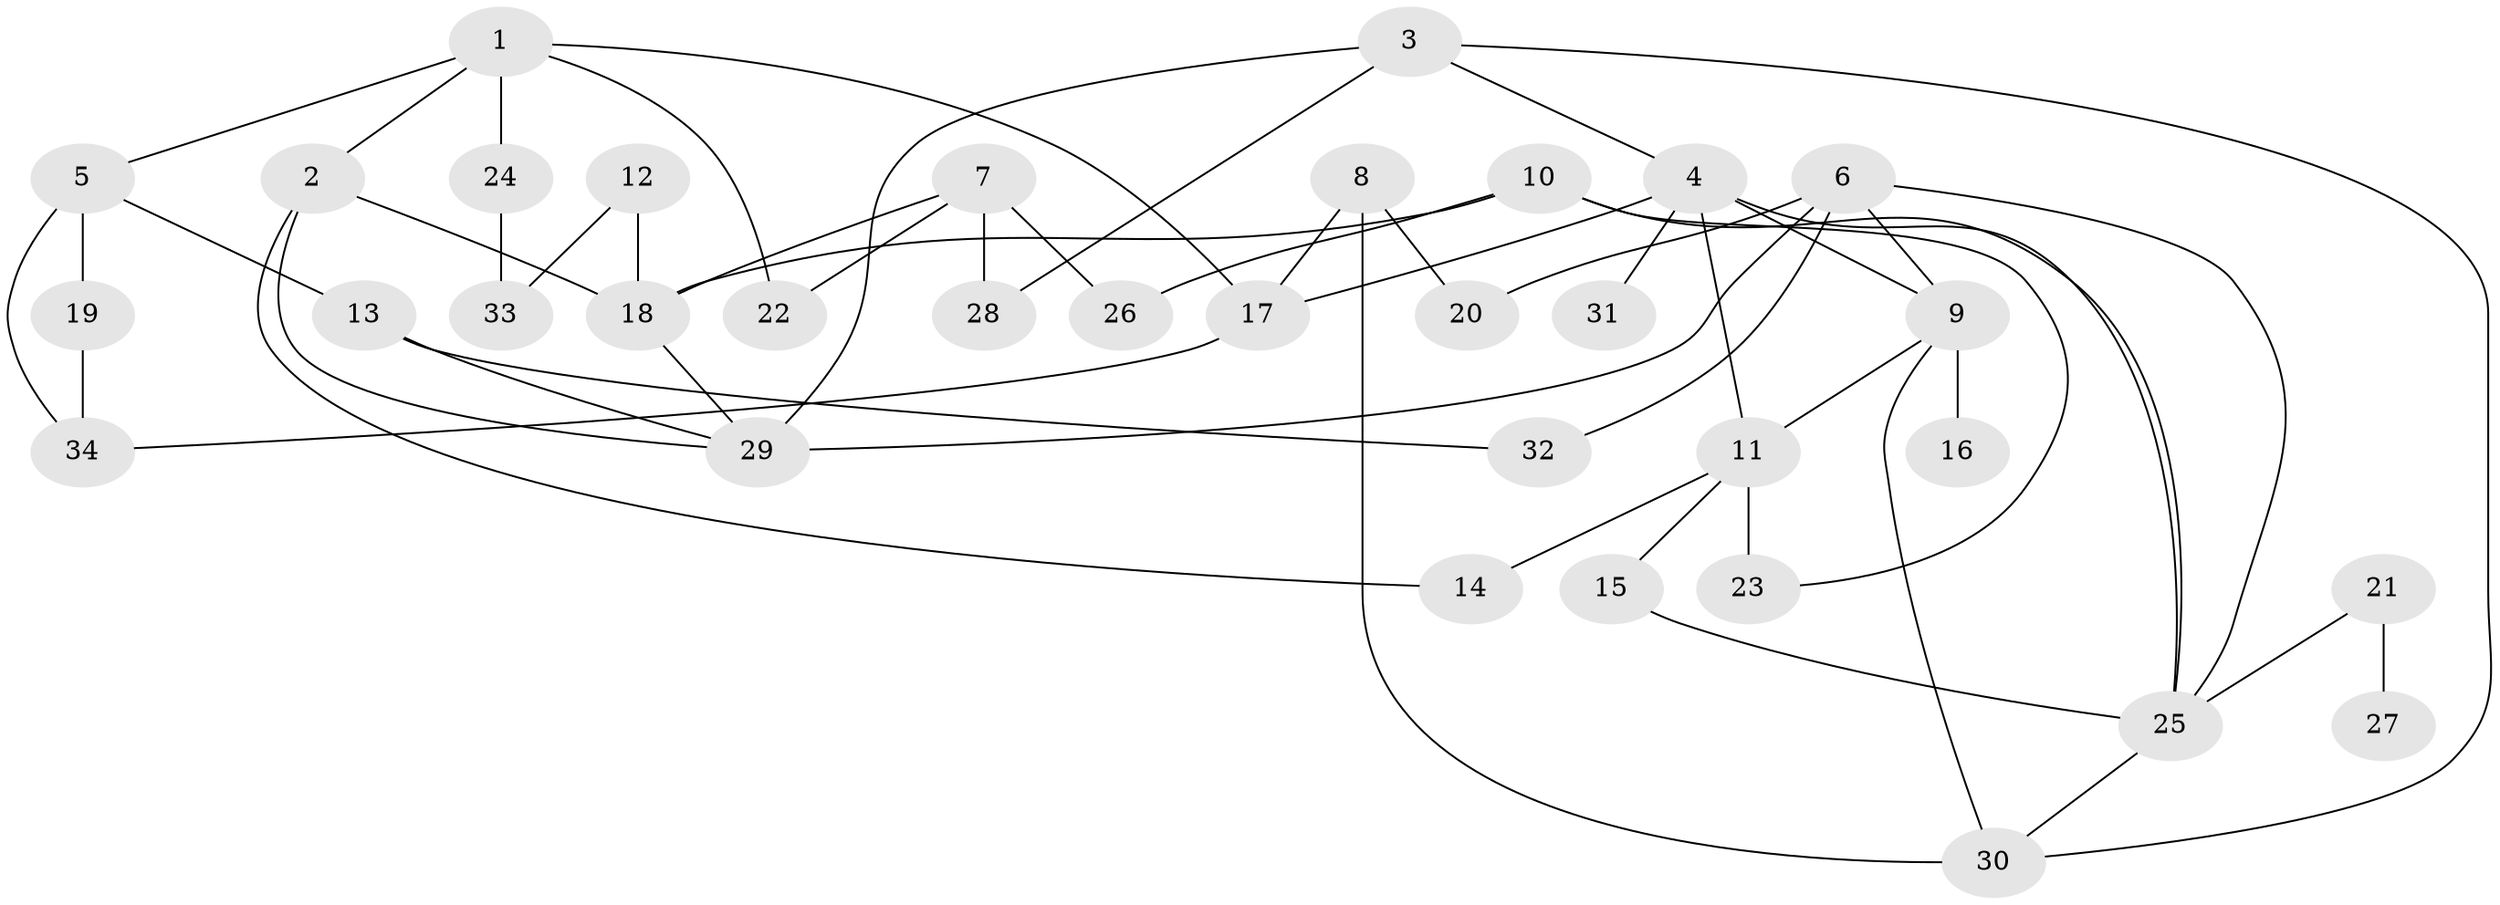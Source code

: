 // original degree distribution, {5: 0.11940298507462686, 3: 0.29850746268656714, 4: 0.07462686567164178, 1: 0.16417910447761194, 7: 0.014925373134328358, 2: 0.3283582089552239}
// Generated by graph-tools (version 1.1) at 2025/01/03/09/25 03:01:02]
// undirected, 34 vertices, 54 edges
graph export_dot {
graph [start="1"]
  node [color=gray90,style=filled];
  1;
  2;
  3;
  4;
  5;
  6;
  7;
  8;
  9;
  10;
  11;
  12;
  13;
  14;
  15;
  16;
  17;
  18;
  19;
  20;
  21;
  22;
  23;
  24;
  25;
  26;
  27;
  28;
  29;
  30;
  31;
  32;
  33;
  34;
  1 -- 2 [weight=1.0];
  1 -- 5 [weight=1.0];
  1 -- 17 [weight=1.0];
  1 -- 22 [weight=1.0];
  1 -- 24 [weight=1.0];
  2 -- 14 [weight=1.0];
  2 -- 18 [weight=1.0];
  2 -- 29 [weight=1.0];
  3 -- 4 [weight=1.0];
  3 -- 28 [weight=1.0];
  3 -- 29 [weight=1.0];
  3 -- 30 [weight=1.0];
  4 -- 9 [weight=1.0];
  4 -- 11 [weight=1.0];
  4 -- 17 [weight=1.0];
  4 -- 25 [weight=1.0];
  4 -- 31 [weight=1.0];
  5 -- 13 [weight=1.0];
  5 -- 19 [weight=1.0];
  5 -- 34 [weight=2.0];
  6 -- 9 [weight=1.0];
  6 -- 20 [weight=1.0];
  6 -- 25 [weight=1.0];
  6 -- 29 [weight=2.0];
  6 -- 32 [weight=1.0];
  7 -- 18 [weight=2.0];
  7 -- 22 [weight=1.0];
  7 -- 26 [weight=1.0];
  7 -- 28 [weight=1.0];
  8 -- 17 [weight=1.0];
  8 -- 20 [weight=1.0];
  8 -- 30 [weight=1.0];
  9 -- 11 [weight=1.0];
  9 -- 16 [weight=1.0];
  9 -- 30 [weight=1.0];
  10 -- 18 [weight=1.0];
  10 -- 23 [weight=1.0];
  10 -- 25 [weight=1.0];
  10 -- 26 [weight=1.0];
  11 -- 14 [weight=1.0];
  11 -- 15 [weight=1.0];
  11 -- 23 [weight=1.0];
  12 -- 18 [weight=1.0];
  12 -- 33 [weight=1.0];
  13 -- 29 [weight=1.0];
  13 -- 32 [weight=1.0];
  15 -- 25 [weight=1.0];
  17 -- 34 [weight=1.0];
  18 -- 29 [weight=1.0];
  19 -- 34 [weight=2.0];
  21 -- 25 [weight=1.0];
  21 -- 27 [weight=1.0];
  24 -- 33 [weight=1.0];
  25 -- 30 [weight=1.0];
}
